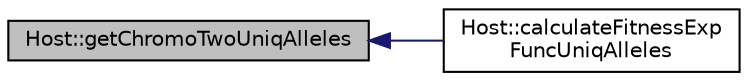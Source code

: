 digraph "Host::getChromoTwoUniqAlleles"
{
  edge [fontname="Helvetica",fontsize="10",labelfontname="Helvetica",labelfontsize="10"];
  node [fontname="Helvetica",fontsize="10",shape=record];
  rankdir="LR";
  Node1 [label="Host::getChromoTwoUniqAlleles",height=0.2,width=0.4,color="black", fillcolor="grey75", style="filled", fontcolor="black"];
  Node1 -> Node2 [dir="back",color="midnightblue",fontsize="10",style="solid",fontname="Helvetica"];
  Node2 [label="Host::calculateFitnessExp\lFuncUniqAlleles",height=0.2,width=0.4,color="black", fillcolor="white", style="filled",URL="$class_host.html#ad185a5e02c8ed0930e4d400e9c0e6a9a",tooltip="Core method. Calculates host individual fitness in proportion to the Gaussian function of the number ..."];
}
